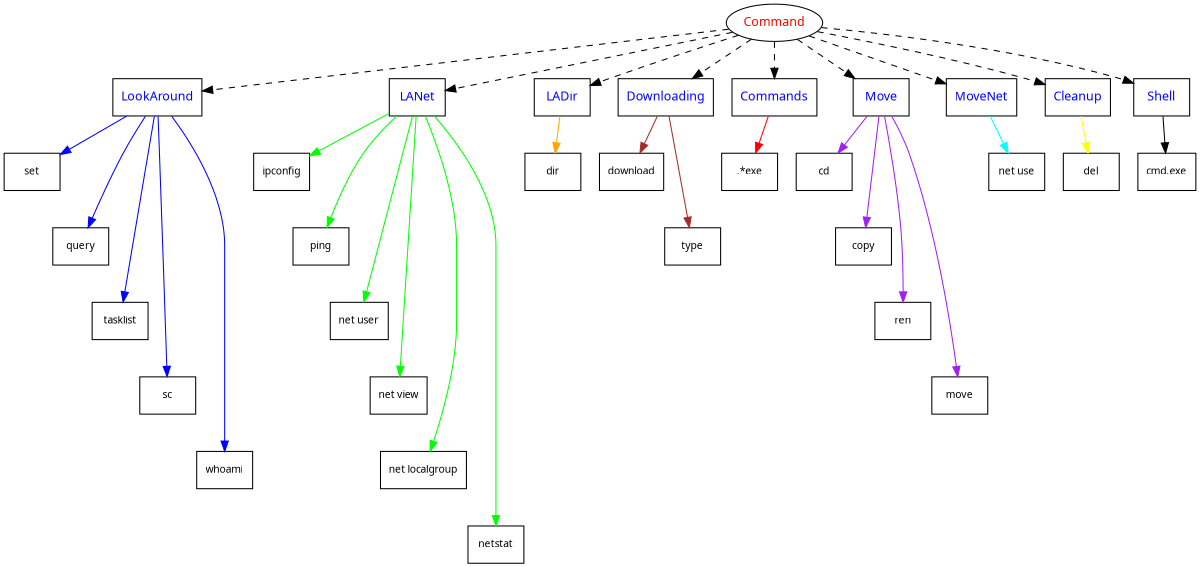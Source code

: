 digraph CommandAbstraction {
	graph [size="8,8"];
	node [fontcolor=black,
		fontname=ArialMT,
		fontsize=10,
		shape=box
	];
	edge [color=black,
		style=""
	];
	Command	 [fontcolor=red,
		fontsize=12,
		shape=oval];
	LookAround	 [fontcolor=blue,
		fontsize=12];
	Command -> LookAround	 [style=dashed];
	LANet	 [fontcolor=blue,
		fontsize=12];
	Command -> LANet	 [style=dashed];
	LADir	 [fontcolor=blue,
		fontsize=12];
	Command -> LADir	 [style=dashed];
	Downloading	 [fontcolor=blue,
		fontsize=12];
	Command -> Downloading	 [style=dashed];
	Commands	 [fontcolor=blue,
		fontsize=12];
	Command -> Commands	 [style=dashed];
	Move	 [fontcolor=blue,
		fontsize=12];
	Command -> Move	 [style=dashed];
	MoveNet	 [fontcolor=blue,
		fontsize=12];
	Command -> MoveNet	 [style=dashed];
	Cleanup	 [fontcolor=blue,
		fontsize=12];
	Command -> Cleanup	 [style=dashed];
	Shell	 [fontcolor=blue,
		fontsize=12];
	Command -> Shell	 [style=dashed];
	LookAround -> set	 [color=blue,
		minlen=1,
		style=solid];
	LookAround -> query	 [color=blue,
		minlen=2,
		style=solid];
	LookAround -> tasklist	 [color=blue,
		minlen=3,
		style=solid];
	LookAround -> sc	 [color=blue,
		minlen=4,
		style=solid];
	LookAround -> whoami	 [color=blue,
		minlen=5,
		style=solid];
	LANet -> ipconfig	 [color=green,
		minlen=1,
		style=solid];
	LANet -> ping	 [color=green,
		minlen=2,
		style=solid];
	LANet -> "net user"	 [color=green,
		minlen=3,
		style=solid];
	LANet -> "net view"	 [color=green,
		minlen=4,
		style=solid];
	LANet -> "net localgroup"	 [color=green,
		minlen=5,
		style=solid];
	LANet -> netstat	 [color=green,
		minlen=6,
		style=solid];
	LADir -> dir	 [color=orange,
		minlen=1,
		style=solid];
	Downloading -> download	 [color=brown,
		minlen=1,
		style=solid];
	Downloading -> type	 [color=brown,
		minlen=2,
		style=solid];
	Commands -> ".*exe"	 [color=red,
		minlen=1,
		style=solid];
	Move -> cd	 [color=purple,
		minlen=1,
		style=solid];
	Move -> copy	 [color=purple,
		minlen=2,
		style=solid];
	Move -> ren	 [color=purple,
		minlen=3,
		style=solid];
	Move -> move	 [color=purple,
		minlen=4,
		style=solid];
	MoveNet -> "net use"	 [color=aqua,
		minlen=1,
		style=solid];
	Cleanup -> del	 [color=yellow,
		minlen=1,
		style=solid];
	Shell -> "cmd.exe"	 [minlen=1,
		style=solid];
}
